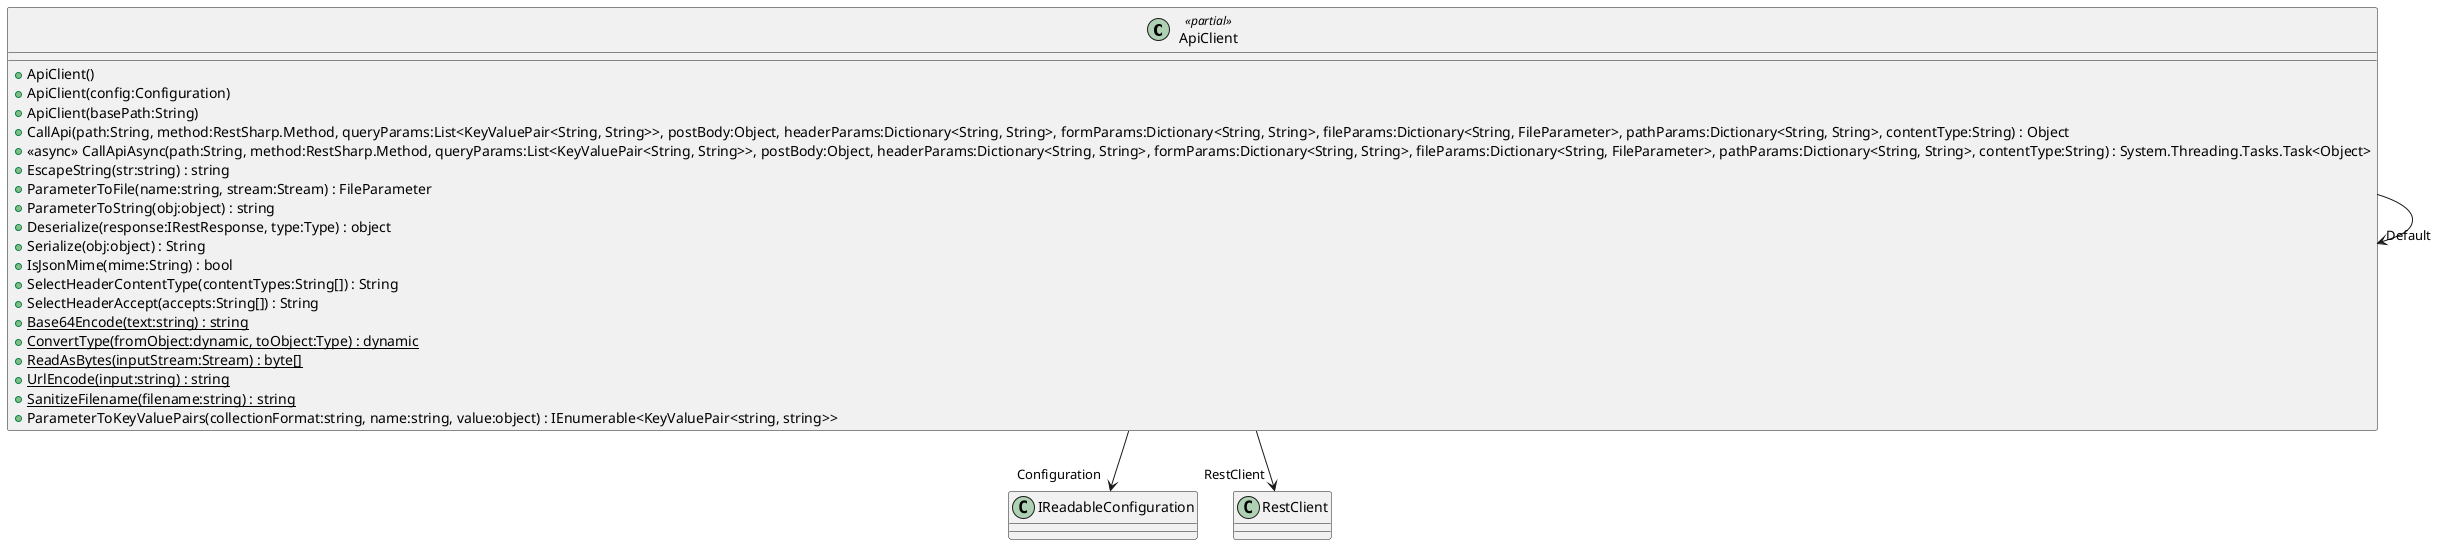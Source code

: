 @startuml
class ApiClient <<partial>> {
    + ApiClient()
    + ApiClient(config:Configuration)
    + ApiClient(basePath:String)
    + CallApi(path:String, method:RestSharp.Method, queryParams:List<KeyValuePair<String, String>>, postBody:Object, headerParams:Dictionary<String, String>, formParams:Dictionary<String, String>, fileParams:Dictionary<String, FileParameter>, pathParams:Dictionary<String, String>, contentType:String) : Object
    + <<async>> CallApiAsync(path:String, method:RestSharp.Method, queryParams:List<KeyValuePair<String, String>>, postBody:Object, headerParams:Dictionary<String, String>, formParams:Dictionary<String, String>, fileParams:Dictionary<String, FileParameter>, pathParams:Dictionary<String, String>, contentType:String) : System.Threading.Tasks.Task<Object>
    + EscapeString(str:string) : string
    + ParameterToFile(name:string, stream:Stream) : FileParameter
    + ParameterToString(obj:object) : string
    + Deserialize(response:IRestResponse, type:Type) : object
    + Serialize(obj:object) : String
    + IsJsonMime(mime:String) : bool
    + SelectHeaderContentType(contentTypes:String[]) : String
    + SelectHeaderAccept(accepts:String[]) : String
    + {static} Base64Encode(text:string) : string
    + {static} ConvertType(fromObject:dynamic, toObject:Type) : dynamic
    + {static} ReadAsBytes(inputStream:Stream) : byte[]
    + {static} UrlEncode(input:string) : string
    + {static} SanitizeFilename(filename:string) : string
    + ParameterToKeyValuePairs(collectionFormat:string, name:string, value:object) : IEnumerable<KeyValuePair<string, string>>
}
ApiClient --> "Default" ApiClient
ApiClient --> "Configuration" IReadableConfiguration
ApiClient --> "RestClient" RestClient
@enduml
